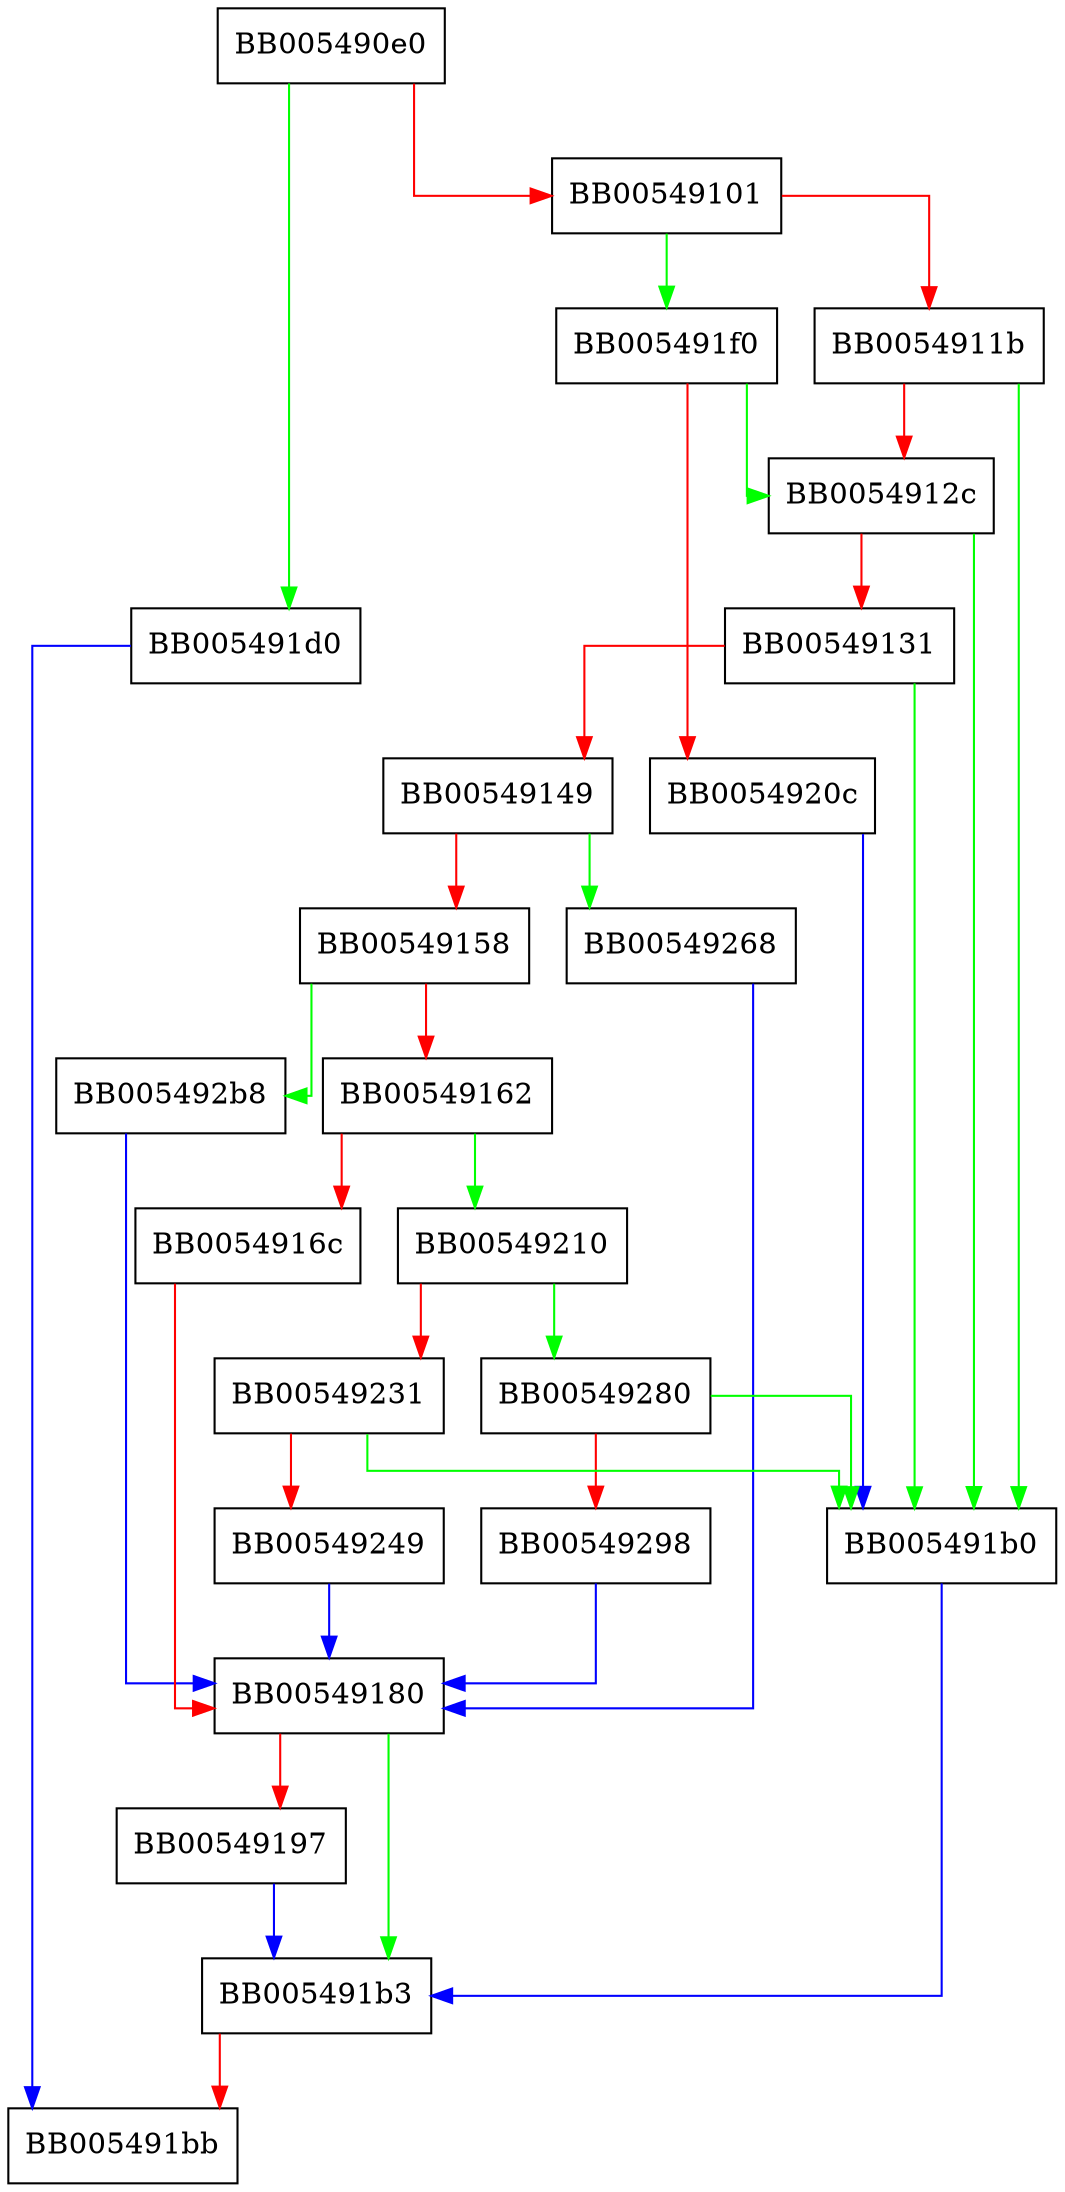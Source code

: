 digraph bn_sqr_fixed_top {
  node [shape="box"];
  graph [splines=ortho];
  BB005490e0 -> BB005491d0 [color="green"];
  BB005490e0 -> BB00549101 [color="red"];
  BB00549101 -> BB005491f0 [color="green"];
  BB00549101 -> BB0054911b [color="red"];
  BB0054911b -> BB005491b0 [color="green"];
  BB0054911b -> BB0054912c [color="red"];
  BB0054912c -> BB005491b0 [color="green"];
  BB0054912c -> BB00549131 [color="red"];
  BB00549131 -> BB005491b0 [color="green"];
  BB00549131 -> BB00549149 [color="red"];
  BB00549149 -> BB00549268 [color="green"];
  BB00549149 -> BB00549158 [color="red"];
  BB00549158 -> BB005492b8 [color="green"];
  BB00549158 -> BB00549162 [color="red"];
  BB00549162 -> BB00549210 [color="green"];
  BB00549162 -> BB0054916c [color="red"];
  BB0054916c -> BB00549180 [color="red"];
  BB00549180 -> BB005491b3 [color="green"];
  BB00549180 -> BB00549197 [color="red"];
  BB00549197 -> BB005491b3 [color="blue"];
  BB005491b0 -> BB005491b3 [color="blue"];
  BB005491b3 -> BB005491bb [color="red"];
  BB005491d0 -> BB005491bb [color="blue"];
  BB005491f0 -> BB0054912c [color="green"];
  BB005491f0 -> BB0054920c [color="red"];
  BB0054920c -> BB005491b0 [color="blue"];
  BB00549210 -> BB00549280 [color="green"];
  BB00549210 -> BB00549231 [color="red"];
  BB00549231 -> BB005491b0 [color="green"];
  BB00549231 -> BB00549249 [color="red"];
  BB00549249 -> BB00549180 [color="blue"];
  BB00549268 -> BB00549180 [color="blue"];
  BB00549280 -> BB005491b0 [color="green"];
  BB00549280 -> BB00549298 [color="red"];
  BB00549298 -> BB00549180 [color="blue"];
  BB005492b8 -> BB00549180 [color="blue"];
}